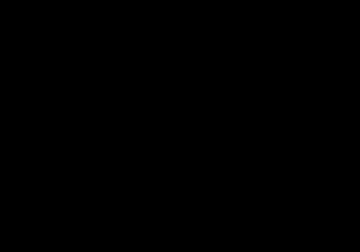 set logscale xy
set xrange [1:1e9]
anneal(a,n,x) = a/(x/1000+1)**n
set xlabel "Positions"
set ylabel "Alpha"

set terminal dumb
set output "anneal.txt"
plot anneal(0.5,0.5,x) title "Alpha 0.5, anneal 0.5", \
     anneal(0.1,0.1,x) title "Alpha 0.1, anneal 0.1"

set terminal postscript eps enhanced color dashed
set output "annealing.eps"
set xtics ("1" 1, "" 5, "10" 10, "" 50, "100" 100, "" 500, "1000" 1000, \
           "" 5000, "10^4" 1e4, "" 5e4, "10^5" 1e5, "" 5e5, \
           "10^6" 1e6, "" 5e6, "10^7" 1e7, "" 5e7, "10^8" 1e8, "" 5e8, \
           "10^9" 1e9)
plot anneal(0.5,0.5,x) title "Alpha 0.5, anneal 0.5", \
     anneal(0.1,0.1,x) title "Alpha 0.1, anneal 0.1"
